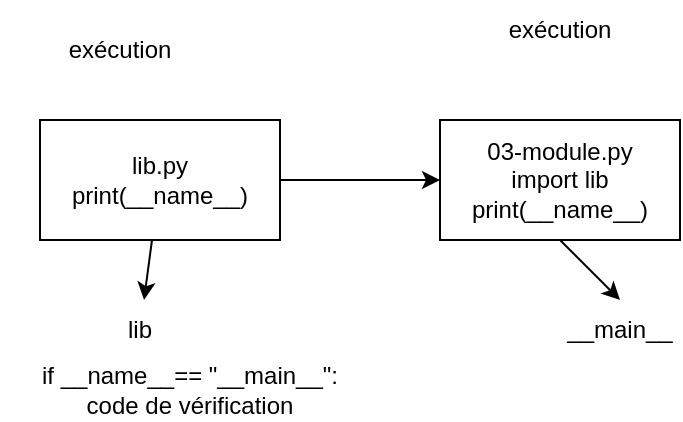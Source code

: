 <mxfile>
    <diagram id="rrVnd8O0hablt1qm8IwY" name="Page-1">
        <mxGraphModel dx="671" dy="260" grid="1" gridSize="10" guides="1" tooltips="1" connect="1" arrows="1" fold="1" page="1" pageScale="1" pageWidth="850" pageHeight="1100" math="0" shadow="0">
            <root>
                <mxCell id="0"/>
                <mxCell id="1" parent="0"/>
                <mxCell id="4" style="edgeStyle=none;html=1;entryX=0;entryY=0.5;entryDx=0;entryDy=0;" edge="1" parent="1" source="2" target="3">
                    <mxGeometry relative="1" as="geometry"/>
                </mxCell>
                <mxCell id="7" style="edgeStyle=none;html=1;" edge="1" parent="1" source="2" target="6">
                    <mxGeometry relative="1" as="geometry"/>
                </mxCell>
                <mxCell id="2" value="lib.py&lt;br&gt;print(__name__)" style="rounded=0;whiteSpace=wrap;html=1;" vertex="1" parent="1">
                    <mxGeometry x="150" y="80" width="120" height="60" as="geometry"/>
                </mxCell>
                <mxCell id="9" style="edgeStyle=none;html=1;exitX=0.5;exitY=1;exitDx=0;exitDy=0;entryX=0.5;entryY=0;entryDx=0;entryDy=0;" edge="1" parent="1" source="3" target="8">
                    <mxGeometry relative="1" as="geometry"/>
                </mxCell>
                <mxCell id="3" value="03-module.py&lt;br&gt;import lib&lt;br&gt;print(__name__)" style="rounded=0;whiteSpace=wrap;html=1;" vertex="1" parent="1">
                    <mxGeometry x="350" y="80" width="120" height="60" as="geometry"/>
                </mxCell>
                <mxCell id="5" value="exécution" style="text;html=1;strokeColor=none;fillColor=none;align=center;verticalAlign=middle;whiteSpace=wrap;rounded=0;" vertex="1" parent="1">
                    <mxGeometry x="380" y="20" width="60" height="30" as="geometry"/>
                </mxCell>
                <mxCell id="6" value="lib" style="text;html=1;strokeColor=none;fillColor=none;align=center;verticalAlign=middle;whiteSpace=wrap;rounded=0;" vertex="1" parent="1">
                    <mxGeometry x="170" y="170" width="60" height="30" as="geometry"/>
                </mxCell>
                <mxCell id="8" value="__main__" style="text;html=1;strokeColor=none;fillColor=none;align=center;verticalAlign=middle;whiteSpace=wrap;rounded=0;" vertex="1" parent="1">
                    <mxGeometry x="410" y="170" width="60" height="30" as="geometry"/>
                </mxCell>
                <mxCell id="10" value="if __name__== &quot;__main__&quot;:&lt;br&gt;code de vérification" style="text;html=1;strokeColor=none;fillColor=none;align=center;verticalAlign=middle;whiteSpace=wrap;rounded=0;" vertex="1" parent="1">
                    <mxGeometry x="130" y="200" width="190" height="30" as="geometry"/>
                </mxCell>
                <mxCell id="11" value="exécution" style="text;html=1;strokeColor=none;fillColor=none;align=center;verticalAlign=middle;whiteSpace=wrap;rounded=0;" vertex="1" parent="1">
                    <mxGeometry x="160" y="30" width="60" height="30" as="geometry"/>
                </mxCell>
            </root>
        </mxGraphModel>
    </diagram>
</mxfile>